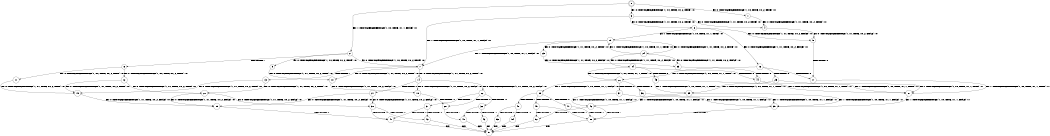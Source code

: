 digraph BCG {
size = "7, 10.5";
center = TRUE;
node [shape = circle];
0 [peripheries = 2];
0 -> 1 [label = "EX !0 !ATOMIC_EXCH_BRANCH (1, +0, TRUE, +0, 2, TRUE) !:0:"];
0 -> 2 [label = "EX !1 !ATOMIC_EXCH_BRANCH (1, +0, TRUE, +1, 1, FALSE) !:0:"];
0 -> 3 [label = "EX !0 !ATOMIC_EXCH_BRANCH (1, +0, TRUE, +0, 2, TRUE) !:0:"];
1 -> 4 [label = "EX !0 !ATOMIC_EXCH_BRANCH (1, +1, TRUE, +0, 2, TRUE) !:0:"];
2 -> 5 [label = "EX !0 !ATOMIC_EXCH_BRANCH (1, +0, TRUE, +0, 2, TRUE) !:0:"];
2 -> 6 [label = "TERMINATE !1"];
2 -> 7 [label = "EX !0 !ATOMIC_EXCH_BRANCH (1, +0, TRUE, +0, 2, TRUE) !:0:"];
3 -> 4 [label = "EX !0 !ATOMIC_EXCH_BRANCH (1, +1, TRUE, +0, 2, TRUE) !:0:"];
3 -> 7 [label = "EX !1 !ATOMIC_EXCH_BRANCH (1, +0, TRUE, +1, 1, FALSE) !:0:"];
3 -> 8 [label = "EX !0 !ATOMIC_EXCH_BRANCH (1, +1, TRUE, +0, 2, TRUE) !:0:"];
4 -> 9 [label = "EX !0 !ATOMIC_EXCH_BRANCH (1, +1, TRUE, +0, 2, FALSE) !:0:"];
5 -> 10 [label = "EX !0 !ATOMIC_EXCH_BRANCH (1, +1, TRUE, +0, 2, TRUE) !:0:"];
6 -> 11 [label = "EX !0 !ATOMIC_EXCH_BRANCH (1, +0, TRUE, +0, 2, TRUE) !:0:"];
6 -> 12 [label = "EX !0 !ATOMIC_EXCH_BRANCH (1, +0, TRUE, +0, 2, TRUE) !:0:"];
7 -> 10 [label = "EX !0 !ATOMIC_EXCH_BRANCH (1, +1, TRUE, +0, 2, TRUE) !:0:"];
7 -> 13 [label = "TERMINATE !1"];
7 -> 14 [label = "EX !0 !ATOMIC_EXCH_BRANCH (1, +1, TRUE, +0, 2, TRUE) !:0:"];
8 -> 9 [label = "EX !0 !ATOMIC_EXCH_BRANCH (1, +1, TRUE, +0, 2, FALSE) !:0:"];
8 -> 15 [label = "EX !1 !ATOMIC_EXCH_BRANCH (1, +0, TRUE, +1, 1, TRUE) !:0:"];
8 -> 16 [label = "EX !0 !ATOMIC_EXCH_BRANCH (1, +1, TRUE, +0, 2, FALSE) !:0:"];
9 -> 17 [label = "TERMINATE !0"];
10 -> 18 [label = "EX !0 !ATOMIC_EXCH_BRANCH (1, +1, TRUE, +0, 2, FALSE) !:0:"];
11 -> 19 [label = "EX !0 !ATOMIC_EXCH_BRANCH (1, +1, TRUE, +0, 2, TRUE) !:0:"];
12 -> 19 [label = "EX !0 !ATOMIC_EXCH_BRANCH (1, +1, TRUE, +0, 2, TRUE) !:0:"];
12 -> 20 [label = "EX !0 !ATOMIC_EXCH_BRANCH (1, +1, TRUE, +0, 2, TRUE) !:0:"];
13 -> 19 [label = "EX !0 !ATOMIC_EXCH_BRANCH (1, +1, TRUE, +0, 2, TRUE) !:0:"];
13 -> 20 [label = "EX !0 !ATOMIC_EXCH_BRANCH (1, +1, TRUE, +0, 2, TRUE) !:0:"];
14 -> 18 [label = "EX !0 !ATOMIC_EXCH_BRANCH (1, +1, TRUE, +0, 2, FALSE) !:0:"];
14 -> 21 [label = "TERMINATE !1"];
14 -> 22 [label = "EX !0 !ATOMIC_EXCH_BRANCH (1, +1, TRUE, +0, 2, FALSE) !:0:"];
15 -> 23 [label = "EX !0 !ATOMIC_EXCH_BRANCH (1, +1, TRUE, +0, 2, TRUE) !:0:"];
15 -> 7 [label = "EX !1 !ATOMIC_EXCH_BRANCH (1, +0, TRUE, +1, 1, FALSE) !:0:"];
15 -> 24 [label = "EX !0 !ATOMIC_EXCH_BRANCH (1, +1, TRUE, +0, 2, TRUE) !:0:"];
16 -> 17 [label = "TERMINATE !0"];
16 -> 25 [label = "TERMINATE !0"];
16 -> 26 [label = "EX !1 !ATOMIC_EXCH_BRANCH (1, +0, TRUE, +1, 1, TRUE) !:0:"];
17 -> 27 [label = "EX !1 !ATOMIC_EXCH_BRANCH (1, +0, TRUE, +1, 1, TRUE) !:1:"];
18 -> 28 [label = "TERMINATE !0"];
19 -> 29 [label = "EX !0 !ATOMIC_EXCH_BRANCH (1, +1, TRUE, +0, 2, FALSE) !:0:"];
20 -> 29 [label = "EX !0 !ATOMIC_EXCH_BRANCH (1, +1, TRUE, +0, 2, FALSE) !:0:"];
20 -> 30 [label = "EX !0 !ATOMIC_EXCH_BRANCH (1, +1, TRUE, +0, 2, FALSE) !:0:"];
21 -> 29 [label = "EX !0 !ATOMIC_EXCH_BRANCH (1, +1, TRUE, +0, 2, FALSE) !:0:"];
21 -> 30 [label = "EX !0 !ATOMIC_EXCH_BRANCH (1, +1, TRUE, +0, 2, FALSE) !:0:"];
22 -> 28 [label = "TERMINATE !0"];
22 -> 31 [label = "TERMINATE !1"];
22 -> 32 [label = "TERMINATE !0"];
23 -> 33 [label = "EX !0 !ATOMIC_EXCH_BRANCH (1, +1, TRUE, +0, 2, FALSE) !:0:"];
24 -> 33 [label = "EX !0 !ATOMIC_EXCH_BRANCH (1, +1, TRUE, +0, 2, FALSE) !:0:"];
24 -> 15 [label = "EX !1 !ATOMIC_EXCH_BRANCH (1, +0, TRUE, +1, 1, TRUE) !:0:"];
24 -> 34 [label = "EX !0 !ATOMIC_EXCH_BRANCH (1, +1, TRUE, +0, 2, FALSE) !:0:"];
25 -> 27 [label = "EX !1 !ATOMIC_EXCH_BRANCH (1, +0, TRUE, +1, 1, TRUE) !:1:"];
25 -> 35 [label = "EX !1 !ATOMIC_EXCH_BRANCH (1, +0, TRUE, +1, 1, TRUE) !:1:"];
26 -> 36 [label = "TERMINATE !0"];
26 -> 37 [label = "TERMINATE !0"];
26 -> 38 [label = "EX !1 !ATOMIC_EXCH_BRANCH (1, +0, TRUE, +1, 1, FALSE) !:0:"];
27 -> 39 [label = "EX !1 !ATOMIC_EXCH_BRANCH (1, +0, TRUE, +1, 1, FALSE) !:1:"];
28 -> 40 [label = "TERMINATE !1"];
29 -> 41 [label = "TERMINATE !0"];
30 -> 41 [label = "TERMINATE !0"];
30 -> 42 [label = "TERMINATE !0"];
31 -> 41 [label = "TERMINATE !0"];
31 -> 42 [label = "TERMINATE !0"];
32 -> 40 [label = "TERMINATE !1"];
32 -> 43 [label = "TERMINATE !1"];
33 -> 44 [label = "TERMINATE !0"];
34 -> 44 [label = "TERMINATE !0"];
34 -> 45 [label = "TERMINATE !0"];
34 -> 26 [label = "EX !1 !ATOMIC_EXCH_BRANCH (1, +0, TRUE, +1, 1, TRUE) !:0:"];
35 -> 39 [label = "EX !1 !ATOMIC_EXCH_BRANCH (1, +0, TRUE, +1, 1, FALSE) !:1:"];
35 -> 46 [label = "EX !1 !ATOMIC_EXCH_BRANCH (1, +0, TRUE, +1, 1, FALSE) !:1:"];
36 -> 39 [label = "EX !1 !ATOMIC_EXCH_BRANCH (1, +0, TRUE, +1, 1, FALSE) !:1:"];
37 -> 39 [label = "EX !1 !ATOMIC_EXCH_BRANCH (1, +0, TRUE, +1, 1, FALSE) !:1:"];
37 -> 46 [label = "EX !1 !ATOMIC_EXCH_BRANCH (1, +0, TRUE, +1, 1, FALSE) !:1:"];
38 -> 47 [label = "TERMINATE !0"];
38 -> 48 [label = "TERMINATE !1"];
38 -> 49 [label = "TERMINATE !0"];
39 -> 50 [label = "TERMINATE !1"];
40 -> 51 [label = "exit"];
41 -> 51 [label = "exit"];
42 -> 51 [label = "exit"];
43 -> 51 [label = "exit"];
44 -> 27 [label = "EX !1 !ATOMIC_EXCH_BRANCH (1, +0, TRUE, +1, 1, TRUE) !:1:"];
45 -> 27 [label = "EX !1 !ATOMIC_EXCH_BRANCH (1, +0, TRUE, +1, 1, TRUE) !:1:"];
45 -> 35 [label = "EX !1 !ATOMIC_EXCH_BRANCH (1, +0, TRUE, +1, 1, TRUE) !:1:"];
46 -> 50 [label = "TERMINATE !1"];
46 -> 52 [label = "TERMINATE !1"];
47 -> 50 [label = "TERMINATE !1"];
48 -> 53 [label = "TERMINATE !0"];
48 -> 54 [label = "TERMINATE !0"];
49 -> 50 [label = "TERMINATE !1"];
49 -> 52 [label = "TERMINATE !1"];
50 -> 51 [label = "exit"];
52 -> 51 [label = "exit"];
53 -> 51 [label = "exit"];
54 -> 51 [label = "exit"];
}
